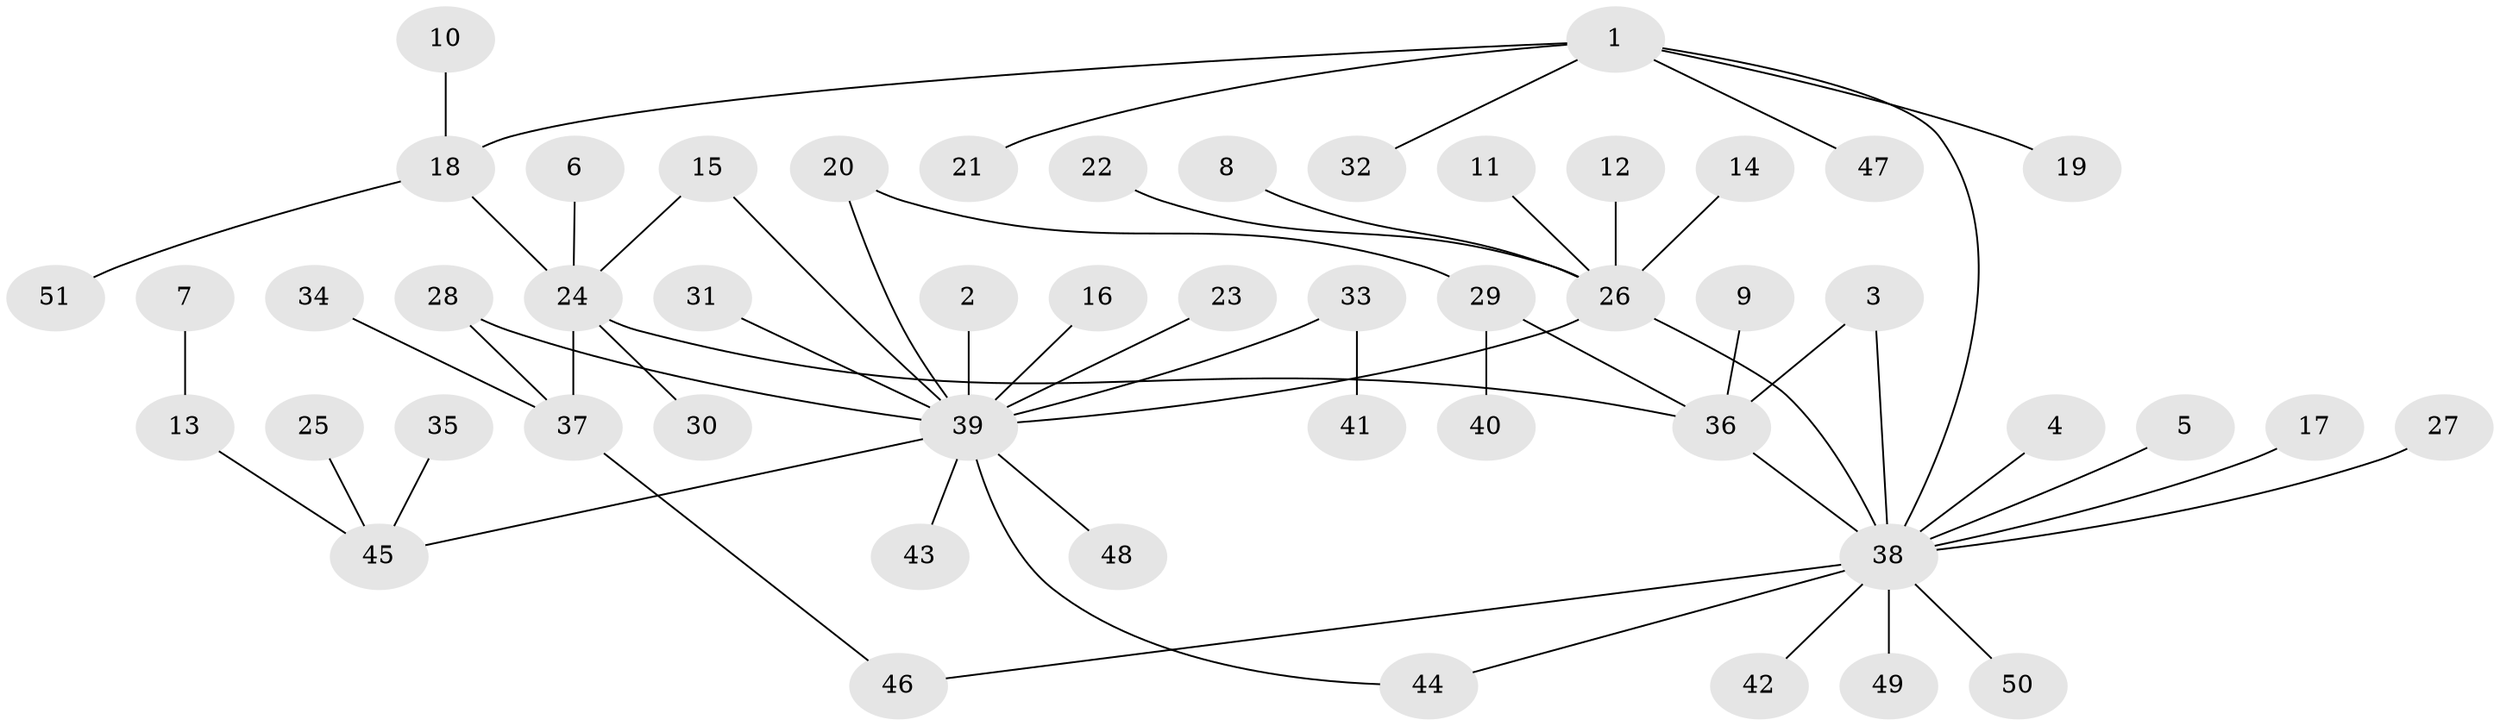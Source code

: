 // original degree distribution, {5: 0.039603960396039604, 4: 0.06930693069306931, 14: 0.009900990099009901, 7: 0.019801980198019802, 3: 0.10891089108910891, 15: 0.009900990099009901, 6: 0.019801980198019802, 1: 0.6336633663366337, 2: 0.0891089108910891}
// Generated by graph-tools (version 1.1) at 2025/26/03/09/25 03:26:02]
// undirected, 51 vertices, 57 edges
graph export_dot {
graph [start="1"]
  node [color=gray90,style=filled];
  1;
  2;
  3;
  4;
  5;
  6;
  7;
  8;
  9;
  10;
  11;
  12;
  13;
  14;
  15;
  16;
  17;
  18;
  19;
  20;
  21;
  22;
  23;
  24;
  25;
  26;
  27;
  28;
  29;
  30;
  31;
  32;
  33;
  34;
  35;
  36;
  37;
  38;
  39;
  40;
  41;
  42;
  43;
  44;
  45;
  46;
  47;
  48;
  49;
  50;
  51;
  1 -- 18 [weight=1.0];
  1 -- 19 [weight=1.0];
  1 -- 21 [weight=1.0];
  1 -- 32 [weight=1.0];
  1 -- 38 [weight=1.0];
  1 -- 47 [weight=1.0];
  2 -- 39 [weight=1.0];
  3 -- 36 [weight=1.0];
  3 -- 38 [weight=1.0];
  4 -- 38 [weight=1.0];
  5 -- 38 [weight=1.0];
  6 -- 24 [weight=1.0];
  7 -- 13 [weight=1.0];
  8 -- 26 [weight=1.0];
  9 -- 36 [weight=1.0];
  10 -- 18 [weight=1.0];
  11 -- 26 [weight=1.0];
  12 -- 26 [weight=1.0];
  13 -- 45 [weight=1.0];
  14 -- 26 [weight=1.0];
  15 -- 24 [weight=1.0];
  15 -- 39 [weight=1.0];
  16 -- 39 [weight=1.0];
  17 -- 38 [weight=1.0];
  18 -- 24 [weight=1.0];
  18 -- 51 [weight=1.0];
  20 -- 29 [weight=2.0];
  20 -- 39 [weight=1.0];
  22 -- 26 [weight=1.0];
  23 -- 39 [weight=1.0];
  24 -- 30 [weight=1.0];
  24 -- 36 [weight=1.0];
  24 -- 37 [weight=1.0];
  25 -- 45 [weight=1.0];
  26 -- 38 [weight=1.0];
  26 -- 39 [weight=1.0];
  27 -- 38 [weight=1.0];
  28 -- 37 [weight=1.0];
  28 -- 39 [weight=1.0];
  29 -- 36 [weight=1.0];
  29 -- 40 [weight=1.0];
  31 -- 39 [weight=1.0];
  33 -- 39 [weight=1.0];
  33 -- 41 [weight=1.0];
  34 -- 37 [weight=1.0];
  35 -- 45 [weight=1.0];
  36 -- 38 [weight=2.0];
  37 -- 46 [weight=1.0];
  38 -- 42 [weight=1.0];
  38 -- 44 [weight=1.0];
  38 -- 46 [weight=1.0];
  38 -- 49 [weight=1.0];
  38 -- 50 [weight=1.0];
  39 -- 43 [weight=1.0];
  39 -- 44 [weight=1.0];
  39 -- 45 [weight=1.0];
  39 -- 48 [weight=1.0];
}
